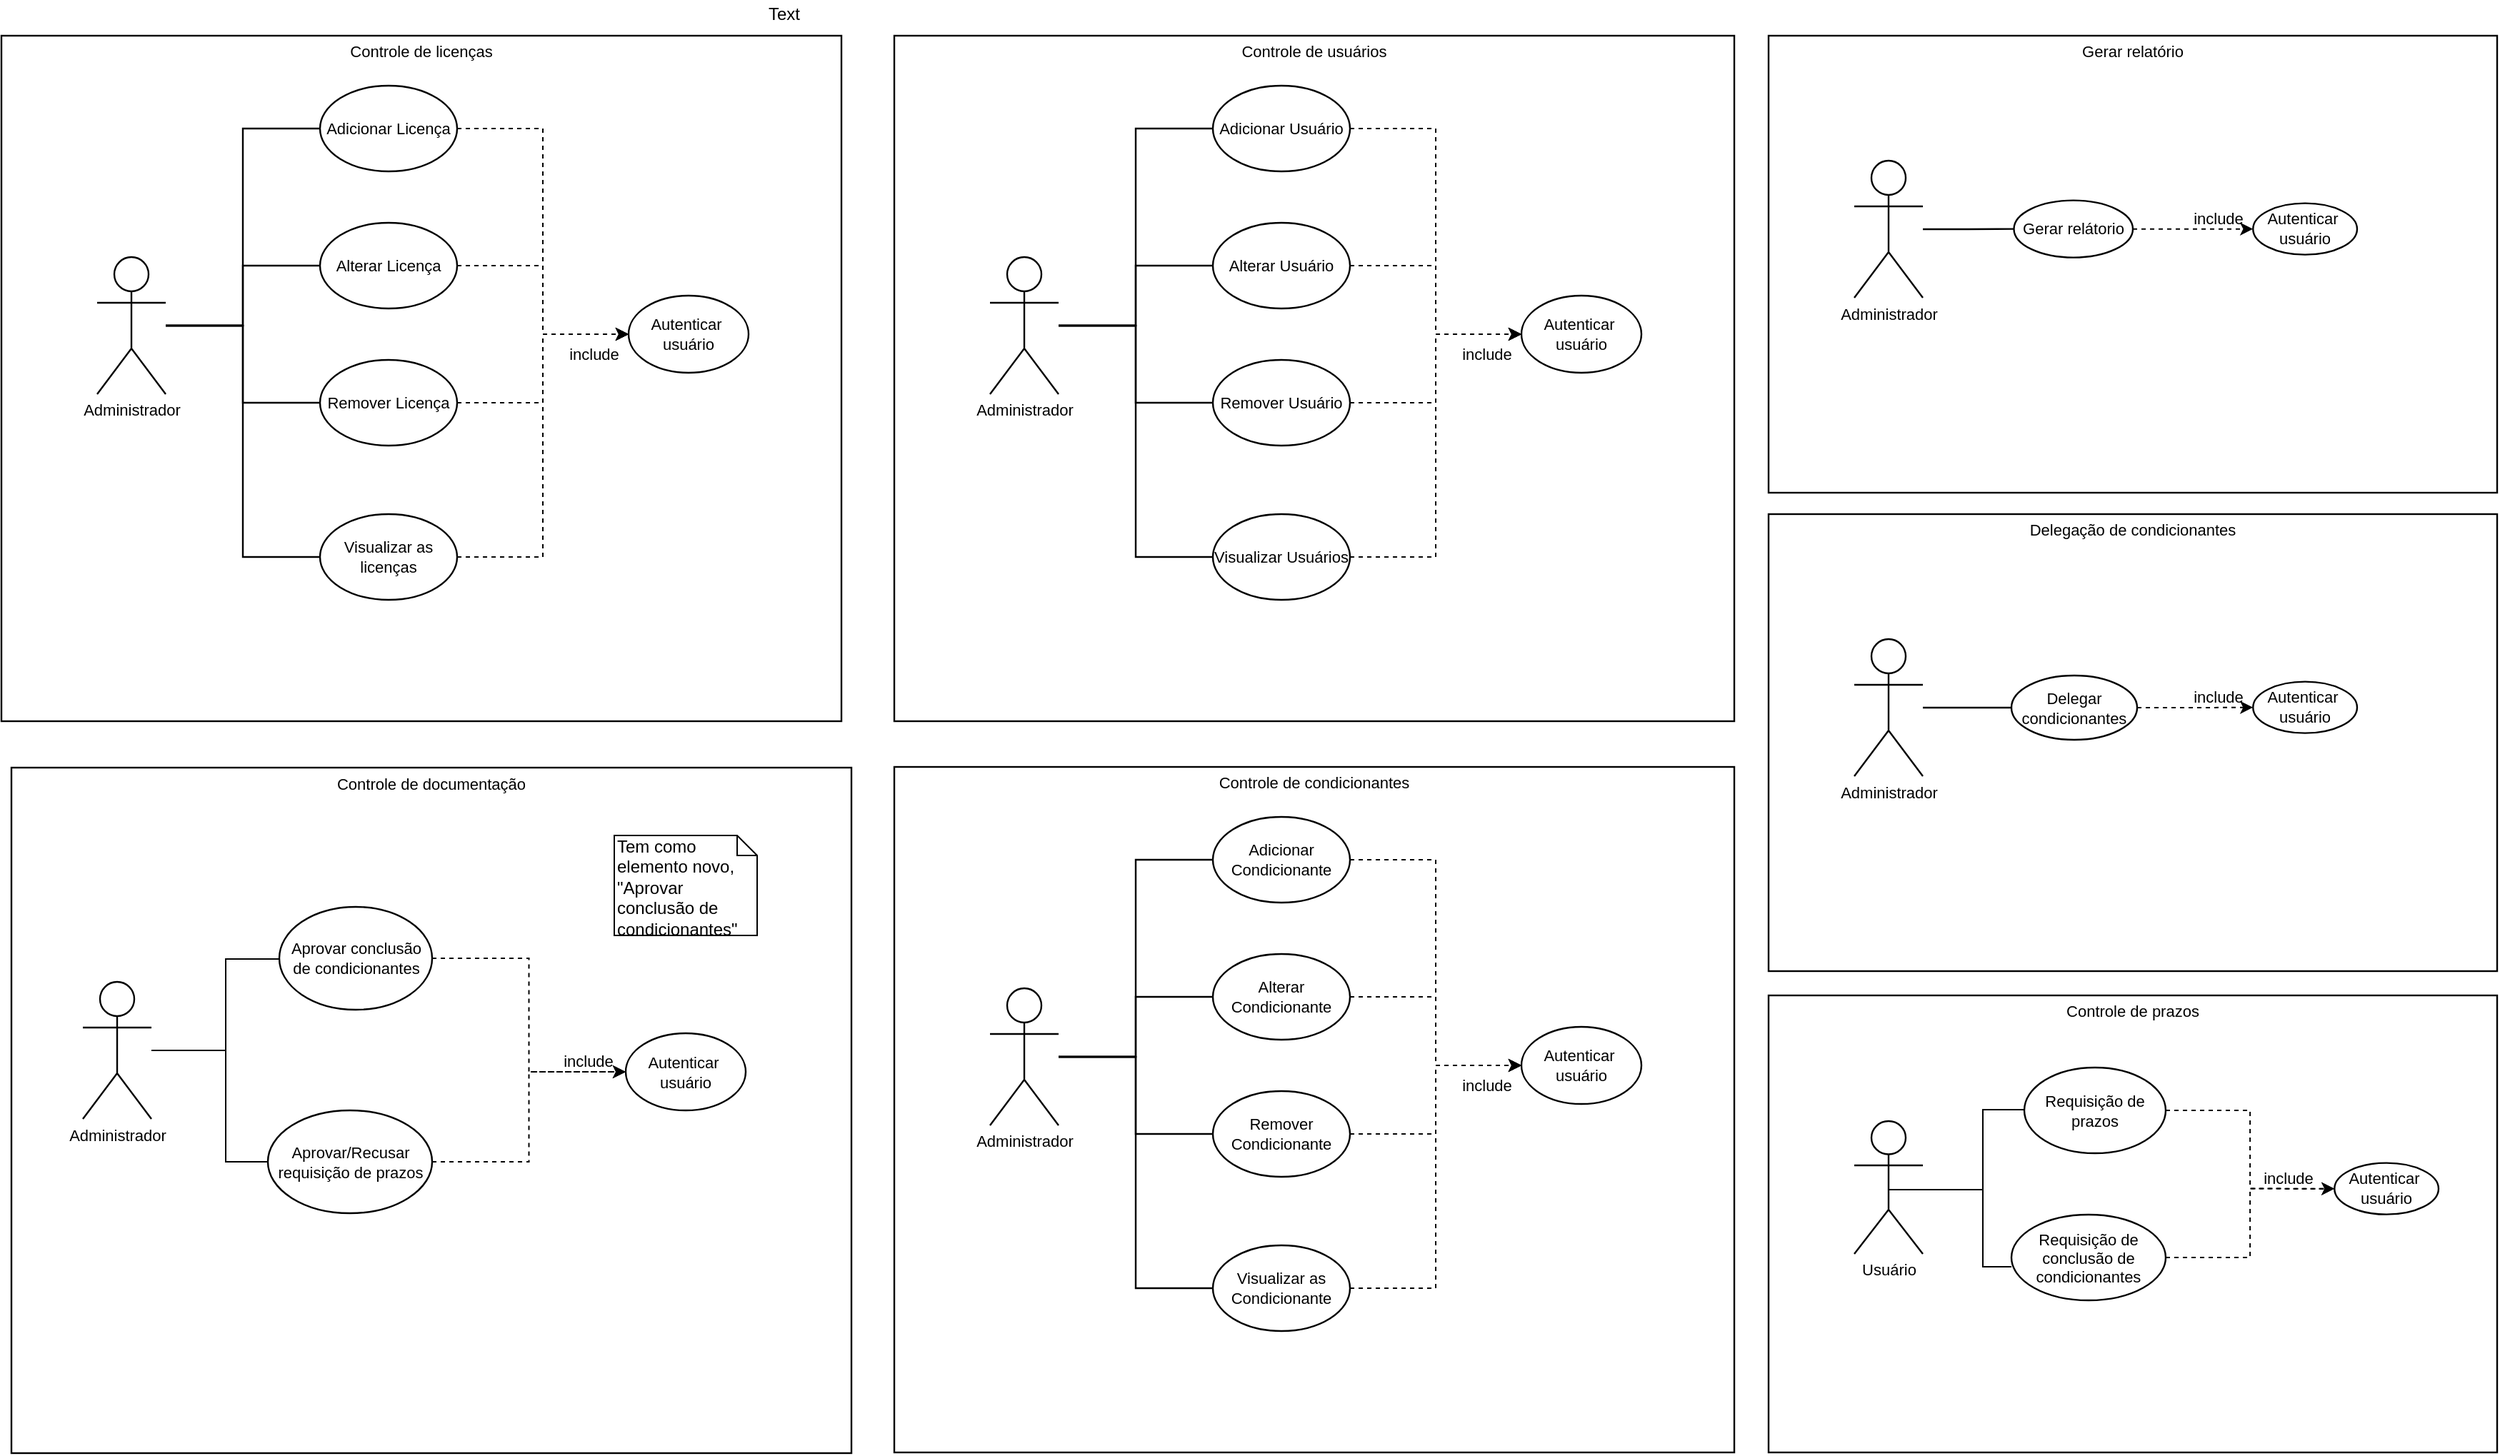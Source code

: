 <mxfile version="12.3.7" type="device" pages="1"><diagram id="mULAcgezjepbnO0S8fcp" name="Página-2"><mxGraphModel dx="868" dy="534" grid="1" gridSize="10" guides="1" tooltips="1" connect="1" arrows="1" fold="1" page="1" pageScale="1" pageWidth="827" pageHeight="1169" math="0" shadow="0"><root><mxCell id="lsEZO56mAaY8bboiaF_G-0"/><mxCell id="lsEZO56mAaY8bboiaF_G-1" parent="lsEZO56mAaY8bboiaF_G-0"/><mxCell id="lsEZO56mAaY8bboiaF_G-2" value="Controle de licenças" style="html=1;whiteSpace=wrap;container=1;fontSize=11;fontColor=#000000;spacing=0;strokeOpacity=100;fillOpacity=0;fillColor=#000000;strokeWidth=1.2;verticalAlign=top;" vertex="1" parent="lsEZO56mAaY8bboiaF_G-1"><mxGeometry x="30" y="215" width="588" height="480" as="geometry"><mxRectangle x="72" y="720" width="130" height="20" as="alternateBounds"/></mxGeometry></mxCell><mxCell id="lsEZO56mAaY8bboiaF_G-3" value="Administrador" style="html=1;whiteSpace=wrap;shape=umlActor;labelPosition=center;verticalLabelPosition=bottom;verticalAlign=top;whiteSpace=nowrap;fontSize=11;fontColor=#000000;spacing=0;strokeOpacity=100;strokeWidth=1.2;" vertex="1" parent="lsEZO56mAaY8bboiaF_G-1"><mxGeometry x="97" y="370" width="48" height="96" as="geometry"/></mxCell><mxCell id="lsEZO56mAaY8bboiaF_G-4" value="Autenticar&amp;nbsp; usuário" style="html=1;whiteSpace=wrap;shape=ellipse;fontSize=11;spacing=5;strokeOpacity=100;strokeWidth=1.2;" vertex="1" parent="lsEZO56mAaY8bboiaF_G-1"><mxGeometry x="469" y="397" width="84" height="54" as="geometry"/></mxCell><mxCell id="lsEZO56mAaY8bboiaF_G-5" value="include" style="html=1;whiteSpace=wrap;;fontSize=11;fontColor=#000000;spacing=5;strokeOpacity=0;fillOpacity=0;fillColor=#ffffff;strokeWidth=1.2;" vertex="1" parent="lsEZO56mAaY8bboiaF_G-1"><mxGeometry x="421" y="430" width="48" height="15" as="geometry"/></mxCell><mxCell id="lsEZO56mAaY8bboiaF_G-6" style="edgeStyle=orthogonalEdgeStyle;rounded=0;orthogonalLoop=1;jettySize=auto;html=1;exitX=1;exitY=0.5;exitDx=0;exitDy=0;entryX=0;entryY=0.5;entryDx=0;entryDy=0;dashed=1;" edge="1" parent="lsEZO56mAaY8bboiaF_G-1" source="lsEZO56mAaY8bboiaF_G-7" target="lsEZO56mAaY8bboiaF_G-4"><mxGeometry relative="1" as="geometry"/></mxCell><mxCell id="lsEZO56mAaY8bboiaF_G-7" value="Adicionar Licença" style="html=1;whiteSpace=wrap;shape=ellipse;fontSize=11;fontColor=#000000;spacing=5;strokeOpacity=100;strokeWidth=1.2;" vertex="1" parent="lsEZO56mAaY8bboiaF_G-1"><mxGeometry x="253" y="250" width="96" height="60" as="geometry"/></mxCell><mxCell id="lsEZO56mAaY8bboiaF_G-8" value="" style="html=1;jettySize=18;fontSize=11;strokeWidth=1.2;rounded=1;arcSize=0;edgeStyle=orthogonalEdgeStyle;startArrow=none;endArrow=none;exitX=0.512;exitY=0.5;exitPerimeter=1;entryX=-0.006;entryY=0.5;entryPerimeter=1;" edge="1" parent="lsEZO56mAaY8bboiaF_G-1" source="lsEZO56mAaY8bboiaF_G-3" target="lsEZO56mAaY8bboiaF_G-7"><mxGeometry width="100" height="100" relative="1" as="geometry"/></mxCell><mxCell id="lsEZO56mAaY8bboiaF_G-9" style="edgeStyle=orthogonalEdgeStyle;rounded=0;orthogonalLoop=1;jettySize=auto;html=1;exitX=1;exitY=0.5;exitDx=0;exitDy=0;dashed=1;" edge="1" parent="lsEZO56mAaY8bboiaF_G-1" source="lsEZO56mAaY8bboiaF_G-10" target="lsEZO56mAaY8bboiaF_G-4"><mxGeometry relative="1" as="geometry"/></mxCell><mxCell id="lsEZO56mAaY8bboiaF_G-10" value="Alterar Licença" style="html=1;whiteSpace=wrap;shape=ellipse;fontSize=11;spacing=5;strokeOpacity=100;strokeWidth=1.2;" vertex="1" parent="lsEZO56mAaY8bboiaF_G-1"><mxGeometry x="253" y="346" width="96" height="60" as="geometry"/></mxCell><mxCell id="lsEZO56mAaY8bboiaF_G-11" style="edgeStyle=orthogonalEdgeStyle;rounded=0;orthogonalLoop=1;jettySize=auto;html=1;dashed=1;" edge="1" parent="lsEZO56mAaY8bboiaF_G-1" source="lsEZO56mAaY8bboiaF_G-12" target="lsEZO56mAaY8bboiaF_G-4"><mxGeometry relative="1" as="geometry"/></mxCell><mxCell id="lsEZO56mAaY8bboiaF_G-12" value="Remover Licença" style="html=1;whiteSpace=wrap;shape=ellipse;fontSize=11;spacing=5;strokeOpacity=100;strokeWidth=1.2;" vertex="1" parent="lsEZO56mAaY8bboiaF_G-1"><mxGeometry x="253" y="442" width="96" height="60" as="geometry"/></mxCell><mxCell id="lsEZO56mAaY8bboiaF_G-13" style="edgeStyle=orthogonalEdgeStyle;rounded=0;orthogonalLoop=1;jettySize=auto;html=1;entryX=0;entryY=0.5;entryDx=0;entryDy=0;dashed=1;" edge="1" parent="lsEZO56mAaY8bboiaF_G-1" source="lsEZO56mAaY8bboiaF_G-14" target="lsEZO56mAaY8bboiaF_G-4"><mxGeometry relative="1" as="geometry"/></mxCell><mxCell id="lsEZO56mAaY8bboiaF_G-14" value="Visualizar&amp;nbsp;as licenças" style="html=1;whiteSpace=wrap;shape=ellipse;fontSize=11;spacing=5;strokeOpacity=100;strokeWidth=1.2;" vertex="1" parent="lsEZO56mAaY8bboiaF_G-1"><mxGeometry x="253" y="550" width="96" height="60" as="geometry"/></mxCell><mxCell id="lsEZO56mAaY8bboiaF_G-15" value="" style="html=1;jettySize=18;fontSize=11;strokeWidth=1.2;rounded=1;arcSize=0;edgeStyle=orthogonalEdgeStyle;startArrow=none;endArrow=none;exitX=0.512;exitY=0.5;exitPerimeter=1;entryX=-0.006;entryY=0.5;entryPerimeter=1;" edge="1" parent="lsEZO56mAaY8bboiaF_G-1" source="lsEZO56mAaY8bboiaF_G-3" target="lsEZO56mAaY8bboiaF_G-10"><mxGeometry width="100" height="100" relative="1" as="geometry"/></mxCell><mxCell id="lsEZO56mAaY8bboiaF_G-16" value="" style="html=1;jettySize=18;fontSize=11;strokeWidth=1.2;rounded=1;arcSize=0;edgeStyle=orthogonalEdgeStyle;startArrow=none;endArrow=none;exitX=1;exitY=0.5;exitPerimeter=1;entryX=-0.006;entryY=0.5;entryPerimeter=1;" edge="1" parent="lsEZO56mAaY8bboiaF_G-1" source="lsEZO56mAaY8bboiaF_G-3" target="lsEZO56mAaY8bboiaF_G-12"><mxGeometry width="100" height="100" relative="1" as="geometry"/></mxCell><mxCell id="lsEZO56mAaY8bboiaF_G-17" value="" style="html=1;jettySize=18;fontSize=11;strokeWidth=1.2;rounded=1;arcSize=0;edgeStyle=orthogonalEdgeStyle;startArrow=none;endArrow=none;exitX=0.512;exitY=0.5;exitPerimeter=1;entryX=-0.006;entryY=0.5;entryPerimeter=1;" edge="1" parent="lsEZO56mAaY8bboiaF_G-1" source="lsEZO56mAaY8bboiaF_G-3" target="lsEZO56mAaY8bboiaF_G-14"><mxGeometry width="100" height="100" relative="1" as="geometry"/></mxCell><mxCell id="lsEZO56mAaY8bboiaF_G-18" value="Controle de usuários" style="html=1;whiteSpace=wrap;container=1;fontSize=11;fontColor=#000000;spacing=0;strokeOpacity=100;fillOpacity=0;fillColor=#000000;strokeWidth=1.2;verticalAlign=top;" vertex="1" parent="lsEZO56mAaY8bboiaF_G-1"><mxGeometry x="655" y="215" width="588" height="480" as="geometry"><mxRectangle x="72" y="720" width="130" height="20" as="alternateBounds"/></mxGeometry></mxCell><mxCell id="lsEZO56mAaY8bboiaF_G-19" value="Administrador" style="html=1;whiteSpace=wrap;shape=umlActor;labelPosition=center;verticalLabelPosition=bottom;verticalAlign=top;whiteSpace=nowrap;fontSize=11;fontColor=#000000;spacing=0;strokeOpacity=100;strokeWidth=1.2;" vertex="1" parent="lsEZO56mAaY8bboiaF_G-1"><mxGeometry x="722" y="370" width="48" height="96" as="geometry"/></mxCell><mxCell id="lsEZO56mAaY8bboiaF_G-20" value="Autenticar&amp;nbsp; usuário" style="html=1;whiteSpace=wrap;shape=ellipse;fontSize=11;spacing=5;strokeOpacity=100;strokeWidth=1.2;" vertex="1" parent="lsEZO56mAaY8bboiaF_G-1"><mxGeometry x="1094" y="397" width="84" height="54" as="geometry"/></mxCell><mxCell id="lsEZO56mAaY8bboiaF_G-21" value="include" style="html=1;whiteSpace=wrap;;fontSize=11;fontColor=#000000;spacing=5;strokeOpacity=0;fillOpacity=0;fillColor=#ffffff;strokeWidth=1.2;" vertex="1" parent="lsEZO56mAaY8bboiaF_G-1"><mxGeometry x="1046" y="430" width="48" height="15" as="geometry"/></mxCell><mxCell id="lsEZO56mAaY8bboiaF_G-22" style="edgeStyle=orthogonalEdgeStyle;rounded=0;orthogonalLoop=1;jettySize=auto;html=1;exitX=1;exitY=0.5;exitDx=0;exitDy=0;entryX=0;entryY=0.5;entryDx=0;entryDy=0;dashed=1;" edge="1" parent="lsEZO56mAaY8bboiaF_G-1" source="lsEZO56mAaY8bboiaF_G-23" target="lsEZO56mAaY8bboiaF_G-20"><mxGeometry relative="1" as="geometry"/></mxCell><mxCell id="lsEZO56mAaY8bboiaF_G-23" value="Adicionar Usuário" style="html=1;whiteSpace=wrap;shape=ellipse;fontSize=11;fontColor=#000000;spacing=5;strokeOpacity=100;strokeWidth=1.2;" vertex="1" parent="lsEZO56mAaY8bboiaF_G-1"><mxGeometry x="878" y="250" width="96" height="60" as="geometry"/></mxCell><mxCell id="lsEZO56mAaY8bboiaF_G-24" value="" style="html=1;jettySize=18;fontSize=11;strokeWidth=1.2;rounded=1;arcSize=0;edgeStyle=orthogonalEdgeStyle;startArrow=none;endArrow=none;exitX=0.512;exitY=0.5;exitPerimeter=1;entryX=-0.006;entryY=0.5;entryPerimeter=1;" edge="1" parent="lsEZO56mAaY8bboiaF_G-1" source="lsEZO56mAaY8bboiaF_G-19" target="lsEZO56mAaY8bboiaF_G-23"><mxGeometry width="100" height="100" relative="1" as="geometry"/></mxCell><mxCell id="lsEZO56mAaY8bboiaF_G-25" style="edgeStyle=orthogonalEdgeStyle;rounded=0;orthogonalLoop=1;jettySize=auto;html=1;exitX=1;exitY=0.5;exitDx=0;exitDy=0;dashed=1;" edge="1" parent="lsEZO56mAaY8bboiaF_G-1" source="lsEZO56mAaY8bboiaF_G-26" target="lsEZO56mAaY8bboiaF_G-20"><mxGeometry relative="1" as="geometry"/></mxCell><mxCell id="lsEZO56mAaY8bboiaF_G-26" value="Alterar Usuário" style="html=1;whiteSpace=wrap;shape=ellipse;fontSize=11;spacing=5;strokeOpacity=100;strokeWidth=1.2;" vertex="1" parent="lsEZO56mAaY8bboiaF_G-1"><mxGeometry x="878" y="346" width="96" height="60" as="geometry"/></mxCell><mxCell id="lsEZO56mAaY8bboiaF_G-27" style="edgeStyle=orthogonalEdgeStyle;rounded=0;orthogonalLoop=1;jettySize=auto;html=1;dashed=1;" edge="1" parent="lsEZO56mAaY8bboiaF_G-1" source="lsEZO56mAaY8bboiaF_G-28" target="lsEZO56mAaY8bboiaF_G-20"><mxGeometry relative="1" as="geometry"/></mxCell><mxCell id="lsEZO56mAaY8bboiaF_G-28" value="Remover Usuário" style="html=1;whiteSpace=wrap;shape=ellipse;fontSize=11;spacing=5;strokeOpacity=100;strokeWidth=1.2;" vertex="1" parent="lsEZO56mAaY8bboiaF_G-1"><mxGeometry x="878" y="442" width="96" height="60" as="geometry"/></mxCell><mxCell id="lsEZO56mAaY8bboiaF_G-29" style="edgeStyle=orthogonalEdgeStyle;rounded=0;orthogonalLoop=1;jettySize=auto;html=1;entryX=0;entryY=0.5;entryDx=0;entryDy=0;dashed=1;" edge="1" parent="lsEZO56mAaY8bboiaF_G-1" source="lsEZO56mAaY8bboiaF_G-30" target="lsEZO56mAaY8bboiaF_G-20"><mxGeometry relative="1" as="geometry"/></mxCell><mxCell id="lsEZO56mAaY8bboiaF_G-30" value="Visualizar&amp;nbsp;Usuários" style="html=1;whiteSpace=wrap;shape=ellipse;fontSize=11;spacing=5;strokeOpacity=100;strokeWidth=1.2;" vertex="1" parent="lsEZO56mAaY8bboiaF_G-1"><mxGeometry x="878" y="550" width="96" height="60" as="geometry"/></mxCell><mxCell id="lsEZO56mAaY8bboiaF_G-31" value="" style="html=1;jettySize=18;fontSize=11;strokeWidth=1.2;rounded=1;arcSize=0;edgeStyle=orthogonalEdgeStyle;startArrow=none;endArrow=none;exitX=0.512;exitY=0.5;exitPerimeter=1;entryX=-0.006;entryY=0.5;entryPerimeter=1;" edge="1" parent="lsEZO56mAaY8bboiaF_G-1" source="lsEZO56mAaY8bboiaF_G-19" target="lsEZO56mAaY8bboiaF_G-26"><mxGeometry width="100" height="100" relative="1" as="geometry"/></mxCell><mxCell id="lsEZO56mAaY8bboiaF_G-32" value="" style="html=1;jettySize=18;fontSize=11;strokeWidth=1.2;rounded=1;arcSize=0;edgeStyle=orthogonalEdgeStyle;startArrow=none;endArrow=none;exitX=1;exitY=0.5;exitPerimeter=1;entryX=-0.006;entryY=0.5;entryPerimeter=1;" edge="1" parent="lsEZO56mAaY8bboiaF_G-1" source="lsEZO56mAaY8bboiaF_G-19" target="lsEZO56mAaY8bboiaF_G-28"><mxGeometry width="100" height="100" relative="1" as="geometry"/></mxCell><mxCell id="lsEZO56mAaY8bboiaF_G-33" value="" style="html=1;jettySize=18;fontSize=11;strokeWidth=1.2;rounded=1;arcSize=0;edgeStyle=orthogonalEdgeStyle;startArrow=none;endArrow=none;exitX=0.512;exitY=0.5;exitPerimeter=1;entryX=-0.006;entryY=0.5;entryPerimeter=1;" edge="1" parent="lsEZO56mAaY8bboiaF_G-1" source="lsEZO56mAaY8bboiaF_G-19" target="lsEZO56mAaY8bboiaF_G-30"><mxGeometry width="100" height="100" relative="1" as="geometry"/></mxCell><mxCell id="lsEZO56mAaY8bboiaF_G-34" value="Gerar relatório" style="html=1;whiteSpace=wrap;container=1;fontSize=11;fontColor=#000000;spacing=0;strokeOpacity=100;fillOpacity=0;fillColor=#000000;strokeWidth=1.2;verticalAlign=top;" vertex="1" parent="lsEZO56mAaY8bboiaF_G-1"><mxGeometry x="1267" y="215" width="510" height="320" as="geometry"><mxRectangle x="1277" y="50" width="130" height="20" as="alternateBounds"/></mxGeometry></mxCell><mxCell id="lsEZO56mAaY8bboiaF_G-35" value="Gerar relátorio" style="html=1;whiteSpace=wrap;shape=ellipse;fontSize=11;spacing=5;strokeOpacity=100;strokeWidth=1.2;" vertex="1" parent="lsEZO56mAaY8bboiaF_G-34"><mxGeometry x="171.735" y="115.333" width="83.265" height="40" as="geometry"/></mxCell><mxCell id="lsEZO56mAaY8bboiaF_G-36" value="Autenticar&amp;nbsp; usuário" style="html=1;whiteSpace=wrap;shape=ellipse;fontSize=11;spacing=5;strokeOpacity=100;strokeWidth=1.2;" vertex="1" parent="lsEZO56mAaY8bboiaF_G-34"><mxGeometry x="339.133" y="117.333" width="72.857" height="36" as="geometry"/></mxCell><mxCell id="lsEZO56mAaY8bboiaF_G-37" style="edgeStyle=orthogonalEdgeStyle;rounded=0;orthogonalLoop=1;jettySize=auto;html=1;entryX=0;entryY=0.5;entryDx=0;entryDy=0;dashed=1;" edge="1" parent="lsEZO56mAaY8bboiaF_G-34" source="lsEZO56mAaY8bboiaF_G-35" target="lsEZO56mAaY8bboiaF_G-36"><mxGeometry relative="1" as="geometry"/></mxCell><mxCell id="lsEZO56mAaY8bboiaF_G-38" value="include" style="html=1;whiteSpace=wrap;;fontSize=11;fontColor=#000000;spacing=5;strokeOpacity=0;fillOpacity=0;fillColor=#ffffff;strokeWidth=1.2;" vertex="1" parent="lsEZO56mAaY8bboiaF_G-34"><mxGeometry x="291" y="120.5" width="48" height="15" as="geometry"/></mxCell><mxCell id="lsEZO56mAaY8bboiaF_G-39" value="Administrador" style="html=1;whiteSpace=wrap;shape=umlActor;labelPosition=center;verticalLabelPosition=bottom;verticalAlign=top;whiteSpace=nowrap;fontSize=11;fontColor=#000000;spacing=0;strokeOpacity=100;strokeWidth=1.2;" vertex="1" parent="lsEZO56mAaY8bboiaF_G-34"><mxGeometry x="60" y="87.5" width="48" height="96" as="geometry"/></mxCell><mxCell id="lsEZO56mAaY8bboiaF_G-40" value="" style="html=1;jettySize=18;fontSize=11;strokeWidth=1.2;rounded=1;arcSize=0;edgeStyle=orthogonalEdgeStyle;startArrow=none;endArrow=none;exitX=0.512;exitY=0.5;exitPerimeter=1;entryX=-0.006;entryY=0.5;entryPerimeter=1;" edge="1" parent="lsEZO56mAaY8bboiaF_G-34" source="lsEZO56mAaY8bboiaF_G-39" target="lsEZO56mAaY8bboiaF_G-35"><mxGeometry width="100" height="100" relative="1" as="geometry"/></mxCell><mxCell id="lsEZO56mAaY8bboiaF_G-41" value="Controle de documentação" style="html=1;whiteSpace=wrap;container=1;fontSize=11;fontColor=#000000;spacing=0;strokeOpacity=100;fillOpacity=0;fillColor=#000000;strokeWidth=1.2;verticalAlign=top;" vertex="1" parent="lsEZO56mAaY8bboiaF_G-1"><mxGeometry x="37" y="727.5" width="588" height="480" as="geometry"><mxRectangle x="70" y="1272.5" width="130" height="20" as="alternateBounds"/></mxGeometry></mxCell><mxCell id="lsEZO56mAaY8bboiaF_G-42" value="Aprovar conclusão de condicionantes" style="html=1;whiteSpace=wrap;shape=ellipse;fontSize=11;spacing=5;strokeOpacity=100;strokeWidth=1.2;" vertex="1" parent="lsEZO56mAaY8bboiaF_G-41"><mxGeometry x="187.5" y="97.5" width="107" height="72" as="geometry"/></mxCell><mxCell id="lsEZO56mAaY8bboiaF_G-43" style="edgeStyle=orthogonalEdgeStyle;rounded=0;orthogonalLoop=1;jettySize=auto;html=1;exitX=1;exitY=0.5;exitDx=0;exitDy=0;entryX=0;entryY=0.5;entryDx=0;entryDy=0;dashed=1;" edge="1" parent="lsEZO56mAaY8bboiaF_G-41" source="lsEZO56mAaY8bboiaF_G-44" target="lsEZO56mAaY8bboiaF_G-45"><mxGeometry relative="1" as="geometry"/></mxCell><mxCell id="lsEZO56mAaY8bboiaF_G-44" value="Aprovar/Recusar requisição de prazos" style="html=1;whiteSpace=wrap;shape=ellipse;fontSize=11;spacing=5;strokeOpacity=100;strokeWidth=1.2;" vertex="1" parent="lsEZO56mAaY8bboiaF_G-41"><mxGeometry x="179.5" y="240" width="115" height="72" as="geometry"/></mxCell><mxCell id="lsEZO56mAaY8bboiaF_G-45" value="Autenticar&amp;nbsp; usuário" style="html=1;whiteSpace=wrap;shape=ellipse;fontSize=11;spacing=5;strokeOpacity=100;strokeWidth=1.2;" vertex="1" parent="lsEZO56mAaY8bboiaF_G-41"><mxGeometry x="430" y="186" width="84" height="54" as="geometry"/></mxCell><mxCell id="lsEZO56mAaY8bboiaF_G-46" style="edgeStyle=orthogonalEdgeStyle;rounded=0;orthogonalLoop=1;jettySize=auto;html=1;entryX=0;entryY=0.5;entryDx=0;entryDy=0;dashed=1;" edge="1" parent="lsEZO56mAaY8bboiaF_G-41" source="lsEZO56mAaY8bboiaF_G-42" target="lsEZO56mAaY8bboiaF_G-45"><mxGeometry relative="1" as="geometry"><mxPoint x="318.571" y="64.5" as="sourcePoint"/></mxGeometry></mxCell><mxCell id="lsEZO56mAaY8bboiaF_G-47" value="include" style="html=1;whiteSpace=wrap;;fontSize=11;fontColor=#000000;spacing=5;strokeOpacity=0;fillOpacity=0;fillColor=#ffffff;strokeWidth=1.2;" vertex="1" parent="lsEZO56mAaY8bboiaF_G-41"><mxGeometry x="380" y="198" width="48" height="15" as="geometry"/></mxCell><mxCell id="lsEZO56mAaY8bboiaF_G-48" style="edgeStyle=orthogonalEdgeStyle;rounded=0;orthogonalLoop=1;jettySize=auto;html=1;endArrow=none;endFill=0;" edge="1" parent="lsEZO56mAaY8bboiaF_G-41" source="lsEZO56mAaY8bboiaF_G-50" target="lsEZO56mAaY8bboiaF_G-42"><mxGeometry relative="1" as="geometry"><Array as="points"><mxPoint x="150" y="198"/><mxPoint x="150" y="134"/></Array></mxGeometry></mxCell><mxCell id="lsEZO56mAaY8bboiaF_G-49" style="edgeStyle=orthogonalEdgeStyle;rounded=0;orthogonalLoop=1;jettySize=auto;html=1;endArrow=none;endFill=0;" edge="1" parent="lsEZO56mAaY8bboiaF_G-41" source="lsEZO56mAaY8bboiaF_G-50" target="lsEZO56mAaY8bboiaF_G-44"><mxGeometry relative="1" as="geometry"><Array as="points"><mxPoint x="150" y="198"/><mxPoint x="150" y="276"/></Array></mxGeometry></mxCell><mxCell id="lsEZO56mAaY8bboiaF_G-50" value="Administrador" style="html=1;whiteSpace=wrap;shape=umlActor;labelPosition=center;verticalLabelPosition=bottom;verticalAlign=top;whiteSpace=nowrap;fontSize=11;fontColor=#000000;spacing=0;strokeOpacity=100;strokeWidth=1.2;" vertex="1" parent="lsEZO56mAaY8bboiaF_G-41"><mxGeometry x="50" y="150" width="48" height="96" as="geometry"/></mxCell><mxCell id="lsEZO56mAaY8bboiaF_G-51" value="Tem como elemento novo, &quot;Aprovar conclusão de condicionantes&quot;&amp;nbsp;" style="shape=note;whiteSpace=wrap;html=1;size=14;verticalAlign=top;align=left;spacingTop=-6;" vertex="1" parent="lsEZO56mAaY8bboiaF_G-41"><mxGeometry x="422" y="47.5" width="100" height="70" as="geometry"/></mxCell><mxCell id="lsEZO56mAaY8bboiaF_G-52" value="Controle de condicionantes" style="html=1;whiteSpace=wrap;container=1;fontSize=11;fontColor=#000000;spacing=0;strokeOpacity=100;fillOpacity=0;fillColor=#000000;strokeWidth=1.2;verticalAlign=top;" vertex="1" parent="lsEZO56mAaY8bboiaF_G-1"><mxGeometry x="655" y="727" width="588" height="480" as="geometry"><mxRectangle x="72" y="720" width="130" height="20" as="alternateBounds"/></mxGeometry></mxCell><mxCell id="lsEZO56mAaY8bboiaF_G-53" value="Administrador" style="html=1;whiteSpace=wrap;shape=umlActor;labelPosition=center;verticalLabelPosition=bottom;verticalAlign=top;whiteSpace=nowrap;fontSize=11;fontColor=#000000;spacing=0;strokeOpacity=100;strokeWidth=1.2;" vertex="1" parent="lsEZO56mAaY8bboiaF_G-1"><mxGeometry x="722" y="882" width="48" height="96" as="geometry"/></mxCell><mxCell id="lsEZO56mAaY8bboiaF_G-54" value="Autenticar&amp;nbsp; usuário" style="html=1;whiteSpace=wrap;shape=ellipse;fontSize=11;spacing=5;strokeOpacity=100;strokeWidth=1.2;" vertex="1" parent="lsEZO56mAaY8bboiaF_G-1"><mxGeometry x="1094" y="909" width="84" height="54" as="geometry"/></mxCell><mxCell id="lsEZO56mAaY8bboiaF_G-55" value="include" style="html=1;whiteSpace=wrap;;fontSize=11;fontColor=#000000;spacing=5;strokeOpacity=0;fillOpacity=0;fillColor=#ffffff;strokeWidth=1.2;" vertex="1" parent="lsEZO56mAaY8bboiaF_G-1"><mxGeometry x="1046" y="942" width="48" height="15" as="geometry"/></mxCell><mxCell id="lsEZO56mAaY8bboiaF_G-56" style="edgeStyle=orthogonalEdgeStyle;rounded=0;orthogonalLoop=1;jettySize=auto;html=1;exitX=1;exitY=0.5;exitDx=0;exitDy=0;entryX=0;entryY=0.5;entryDx=0;entryDy=0;dashed=1;" edge="1" parent="lsEZO56mAaY8bboiaF_G-1" source="lsEZO56mAaY8bboiaF_G-57" target="lsEZO56mAaY8bboiaF_G-54"><mxGeometry relative="1" as="geometry"/></mxCell><mxCell id="lsEZO56mAaY8bboiaF_G-57" value="Adicionar Condicionante" style="html=1;whiteSpace=wrap;shape=ellipse;fontSize=11;fontColor=#000000;spacing=5;strokeOpacity=100;strokeWidth=1.2;" vertex="1" parent="lsEZO56mAaY8bboiaF_G-1"><mxGeometry x="878" y="762" width="96" height="60" as="geometry"/></mxCell><mxCell id="lsEZO56mAaY8bboiaF_G-58" value="" style="html=1;jettySize=18;fontSize=11;strokeWidth=1.2;rounded=1;arcSize=0;edgeStyle=orthogonalEdgeStyle;startArrow=none;endArrow=none;exitX=0.512;exitY=0.5;exitPerimeter=1;entryX=-0.006;entryY=0.5;entryPerimeter=1;" edge="1" parent="lsEZO56mAaY8bboiaF_G-1" source="lsEZO56mAaY8bboiaF_G-53" target="lsEZO56mAaY8bboiaF_G-57"><mxGeometry width="100" height="100" relative="1" as="geometry"/></mxCell><mxCell id="lsEZO56mAaY8bboiaF_G-59" style="edgeStyle=orthogonalEdgeStyle;rounded=0;orthogonalLoop=1;jettySize=auto;html=1;exitX=1;exitY=0.5;exitDx=0;exitDy=0;dashed=1;" edge="1" parent="lsEZO56mAaY8bboiaF_G-1" source="lsEZO56mAaY8bboiaF_G-60" target="lsEZO56mAaY8bboiaF_G-54"><mxGeometry relative="1" as="geometry"/></mxCell><mxCell id="lsEZO56mAaY8bboiaF_G-60" value="Alterar Condicionante" style="html=1;whiteSpace=wrap;shape=ellipse;fontSize=11;spacing=5;strokeOpacity=100;strokeWidth=1.2;" vertex="1" parent="lsEZO56mAaY8bboiaF_G-1"><mxGeometry x="878" y="858" width="96" height="60" as="geometry"/></mxCell><mxCell id="lsEZO56mAaY8bboiaF_G-61" style="edgeStyle=orthogonalEdgeStyle;rounded=0;orthogonalLoop=1;jettySize=auto;html=1;dashed=1;" edge="1" parent="lsEZO56mAaY8bboiaF_G-1" source="lsEZO56mAaY8bboiaF_G-62" target="lsEZO56mAaY8bboiaF_G-54"><mxGeometry relative="1" as="geometry"/></mxCell><mxCell id="lsEZO56mAaY8bboiaF_G-62" value="Remover Condicionante" style="html=1;whiteSpace=wrap;shape=ellipse;fontSize=11;spacing=5;strokeOpacity=100;strokeWidth=1.2;" vertex="1" parent="lsEZO56mAaY8bboiaF_G-1"><mxGeometry x="878" y="954" width="96" height="60" as="geometry"/></mxCell><mxCell id="lsEZO56mAaY8bboiaF_G-63" style="edgeStyle=orthogonalEdgeStyle;rounded=0;orthogonalLoop=1;jettySize=auto;html=1;entryX=0;entryY=0.5;entryDx=0;entryDy=0;dashed=1;" edge="1" parent="lsEZO56mAaY8bboiaF_G-1" source="lsEZO56mAaY8bboiaF_G-64" target="lsEZO56mAaY8bboiaF_G-54"><mxGeometry relative="1" as="geometry"/></mxCell><mxCell id="lsEZO56mAaY8bboiaF_G-64" value="Visualizar as Condicionante" style="html=1;whiteSpace=wrap;shape=ellipse;fontSize=11;spacing=5;strokeOpacity=100;strokeWidth=1.2;" vertex="1" parent="lsEZO56mAaY8bboiaF_G-1"><mxGeometry x="878" y="1062" width="96" height="60" as="geometry"/></mxCell><mxCell id="lsEZO56mAaY8bboiaF_G-65" value="" style="html=1;jettySize=18;fontSize=11;strokeWidth=1.2;rounded=1;arcSize=0;edgeStyle=orthogonalEdgeStyle;startArrow=none;endArrow=none;exitX=0.512;exitY=0.5;exitPerimeter=1;entryX=-0.006;entryY=0.5;entryPerimeter=1;" edge="1" parent="lsEZO56mAaY8bboiaF_G-1" source="lsEZO56mAaY8bboiaF_G-53" target="lsEZO56mAaY8bboiaF_G-60"><mxGeometry width="100" height="100" relative="1" as="geometry"/></mxCell><mxCell id="lsEZO56mAaY8bboiaF_G-66" value="" style="html=1;jettySize=18;fontSize=11;strokeWidth=1.2;rounded=1;arcSize=0;edgeStyle=orthogonalEdgeStyle;startArrow=none;endArrow=none;exitX=1;exitY=0.5;exitPerimeter=1;entryX=-0.006;entryY=0.5;entryPerimeter=1;" edge="1" parent="lsEZO56mAaY8bboiaF_G-1" source="lsEZO56mAaY8bboiaF_G-53" target="lsEZO56mAaY8bboiaF_G-62"><mxGeometry width="100" height="100" relative="1" as="geometry"/></mxCell><mxCell id="lsEZO56mAaY8bboiaF_G-67" value="" style="html=1;jettySize=18;fontSize=11;strokeWidth=1.2;rounded=1;arcSize=0;edgeStyle=orthogonalEdgeStyle;startArrow=none;endArrow=none;exitX=0.512;exitY=0.5;exitPerimeter=1;entryX=-0.006;entryY=0.5;entryPerimeter=1;" edge="1" parent="lsEZO56mAaY8bboiaF_G-1" source="lsEZO56mAaY8bboiaF_G-53" target="lsEZO56mAaY8bboiaF_G-64"><mxGeometry width="100" height="100" relative="1" as="geometry"/></mxCell><mxCell id="lsEZO56mAaY8bboiaF_G-68" value="Delegação de condicionantes" style="html=1;whiteSpace=wrap;container=1;fontSize=11;fontColor=#000000;spacing=0;strokeOpacity=100;fillOpacity=0;fillColor=#000000;strokeWidth=1.2;verticalAlign=top;" vertex="1" parent="lsEZO56mAaY8bboiaF_G-1"><mxGeometry x="1267" y="550" width="510" height="320" as="geometry"><mxRectangle x="72" y="720" width="130" height="20" as="alternateBounds"/></mxGeometry></mxCell><mxCell id="lsEZO56mAaY8bboiaF_G-69" value="Delegar condicionantes" style="html=1;whiteSpace=wrap;shape=ellipse;fontSize=11;spacing=5;strokeOpacity=100;strokeWidth=1.2;" vertex="1" parent="lsEZO56mAaY8bboiaF_G-68"><mxGeometry x="170" y="113" width="88" height="45" as="geometry"/></mxCell><mxCell id="lsEZO56mAaY8bboiaF_G-70" value="Autenticar&amp;nbsp; usuário" style="html=1;whiteSpace=wrap;shape=ellipse;fontSize=11;spacing=5;strokeOpacity=100;strokeWidth=1.2;" vertex="1" parent="lsEZO56mAaY8bboiaF_G-68"><mxGeometry x="339.133" y="117.333" width="72.857" height="36" as="geometry"/></mxCell><mxCell id="lsEZO56mAaY8bboiaF_G-71" style="edgeStyle=orthogonalEdgeStyle;rounded=0;orthogonalLoop=1;jettySize=auto;html=1;entryX=0;entryY=0.5;entryDx=0;entryDy=0;dashed=1;" edge="1" parent="lsEZO56mAaY8bboiaF_G-68" source="lsEZO56mAaY8bboiaF_G-69" target="lsEZO56mAaY8bboiaF_G-70"><mxGeometry relative="1" as="geometry"/></mxCell><mxCell id="lsEZO56mAaY8bboiaF_G-72" value="include" style="html=1;whiteSpace=wrap;;fontSize=11;fontColor=#000000;spacing=5;strokeOpacity=0;fillOpacity=0;fillColor=#ffffff;strokeWidth=1.2;" vertex="1" parent="lsEZO56mAaY8bboiaF_G-68"><mxGeometry x="291" y="120.5" width="48" height="15" as="geometry"/></mxCell><mxCell id="lsEZO56mAaY8bboiaF_G-73" value="Administrador" style="html=1;whiteSpace=wrap;shape=umlActor;labelPosition=center;verticalLabelPosition=bottom;verticalAlign=top;whiteSpace=nowrap;fontSize=11;fontColor=#000000;spacing=0;strokeOpacity=100;strokeWidth=1.2;" vertex="1" parent="lsEZO56mAaY8bboiaF_G-68"><mxGeometry x="60" y="87.5" width="48" height="96" as="geometry"/></mxCell><mxCell id="lsEZO56mAaY8bboiaF_G-74" value="" style="html=1;jettySize=18;fontSize=11;strokeWidth=1.2;rounded=1;arcSize=0;edgeStyle=orthogonalEdgeStyle;startArrow=none;endArrow=none;exitX=0.512;exitY=0.5;exitPerimeter=1;entryX=-0.006;entryY=0.5;entryPerimeter=1;" edge="1" parent="lsEZO56mAaY8bboiaF_G-68" source="lsEZO56mAaY8bboiaF_G-73" target="lsEZO56mAaY8bboiaF_G-69"><mxGeometry width="100" height="100" relative="1" as="geometry"/></mxCell><mxCell id="lsEZO56mAaY8bboiaF_G-75" value="Controle de prazos" style="html=1;whiteSpace=wrap;container=1;fontSize=11;fontColor=#000000;spacing=0;strokeOpacity=100;fillOpacity=0;fillColor=#000000;strokeWidth=1.2;verticalAlign=top;" vertex="1" parent="lsEZO56mAaY8bboiaF_G-1"><mxGeometry x="1267" y="887" width="510" height="320" as="geometry"><mxRectangle x="1300" y="1447" width="130" height="20" as="alternateBounds"/></mxGeometry></mxCell><mxCell id="lsEZO56mAaY8bboiaF_G-76" value="Autenticar&amp;nbsp; usuário" style="html=1;whiteSpace=wrap;shape=ellipse;fontSize=11;spacing=5;strokeOpacity=100;strokeWidth=1.2;" vertex="1" parent="lsEZO56mAaY8bboiaF_G-75"><mxGeometry x="396.133" y="117.333" width="72.857" height="36" as="geometry"/></mxCell><mxCell id="lsEZO56mAaY8bboiaF_G-77" style="edgeStyle=orthogonalEdgeStyle;rounded=0;orthogonalLoop=1;jettySize=auto;html=1;entryX=0;entryY=0.5;entryDx=0;entryDy=0;dashed=1;exitX=1;exitY=0.5;exitDx=0;exitDy=0;" edge="1" parent="lsEZO56mAaY8bboiaF_G-75" source="lsEZO56mAaY8bboiaF_G-82" target="lsEZO56mAaY8bboiaF_G-76"><mxGeometry relative="1" as="geometry"><mxPoint x="320" y="133" as="sourcePoint"/></mxGeometry></mxCell><mxCell id="lsEZO56mAaY8bboiaF_G-78" value="include" style="html=1;whiteSpace=wrap;;fontSize=11;fontColor=#000000;spacing=5;strokeOpacity=0;fillOpacity=0;fillColor=#ffffff;strokeWidth=1.2;" vertex="1" parent="lsEZO56mAaY8bboiaF_G-75"><mxGeometry x="340" y="120.5" width="48" height="15" as="geometry"/></mxCell><mxCell id="lsEZO56mAaY8bboiaF_G-79" style="edgeStyle=orthogonalEdgeStyle;rounded=0;orthogonalLoop=1;jettySize=auto;html=1;exitX=0.5;exitY=0.5;exitDx=0;exitDy=0;exitPerimeter=0;endArrow=none;endFill=0;" edge="1" parent="lsEZO56mAaY8bboiaF_G-75" source="lsEZO56mAaY8bboiaF_G-81" target="lsEZO56mAaY8bboiaF_G-84"><mxGeometry relative="1" as="geometry"><Array as="points"><mxPoint x="150" y="136"/><mxPoint x="150" y="80"/></Array></mxGeometry></mxCell><mxCell id="lsEZO56mAaY8bboiaF_G-80" style="edgeStyle=orthogonalEdgeStyle;rounded=0;orthogonalLoop=1;jettySize=auto;html=1;endArrow=none;endFill=0;" edge="1" parent="lsEZO56mAaY8bboiaF_G-75" source="lsEZO56mAaY8bboiaF_G-81" target="lsEZO56mAaY8bboiaF_G-82"><mxGeometry relative="1" as="geometry"><Array as="points"><mxPoint x="150" y="136"/><mxPoint x="150" y="190"/></Array></mxGeometry></mxCell><mxCell id="lsEZO56mAaY8bboiaF_G-81" value="Usuário" style="html=1;whiteSpace=wrap;shape=umlActor;labelPosition=center;verticalLabelPosition=bottom;verticalAlign=top;whiteSpace=nowrap;fontSize=11;fontColor=#000000;spacing=0;strokeOpacity=100;strokeWidth=1.2;" vertex="1" parent="lsEZO56mAaY8bboiaF_G-75"><mxGeometry x="60" y="88" width="48" height="93" as="geometry"/></mxCell><mxCell id="lsEZO56mAaY8bboiaF_G-82" value="Requisição de conclusão de condicionantes" style="html=1;whiteSpace=wrap;shape=ellipse;fontSize=11;spacing=5;strokeOpacity=100;strokeWidth=1.2;" vertex="1" parent="lsEZO56mAaY8bboiaF_G-75"><mxGeometry x="170" y="153.5" width="108" height="60" as="geometry"/></mxCell><mxCell id="lsEZO56mAaY8bboiaF_G-83" style="edgeStyle=orthogonalEdgeStyle;rounded=0;orthogonalLoop=1;jettySize=auto;html=1;entryX=0;entryY=0.5;entryDx=0;entryDy=0;endArrow=classic;endFill=1;dashed=1;" edge="1" parent="lsEZO56mAaY8bboiaF_G-75" source="lsEZO56mAaY8bboiaF_G-84" target="lsEZO56mAaY8bboiaF_G-76"><mxGeometry relative="1" as="geometry"/></mxCell><mxCell id="lsEZO56mAaY8bboiaF_G-84" value="Requisição de prazos" style="html=1;whiteSpace=wrap;shape=ellipse;fontSize=11;spacing=5;strokeOpacity=100;strokeWidth=1.2;" vertex="1" parent="lsEZO56mAaY8bboiaF_G-75"><mxGeometry x="179" y="50.5" width="99" height="60" as="geometry"/></mxCell><mxCell id="lsEZO56mAaY8bboiaF_G-85" value="Text" style="text;html=1;resizable=0;points=[];autosize=1;align=left;verticalAlign=top;spacingTop=-4;" vertex="1" parent="lsEZO56mAaY8bboiaF_G-1"><mxGeometry x="565" y="190" width="40" height="20" as="geometry"/></mxCell></root></mxGraphModel></diagram></mxfile>